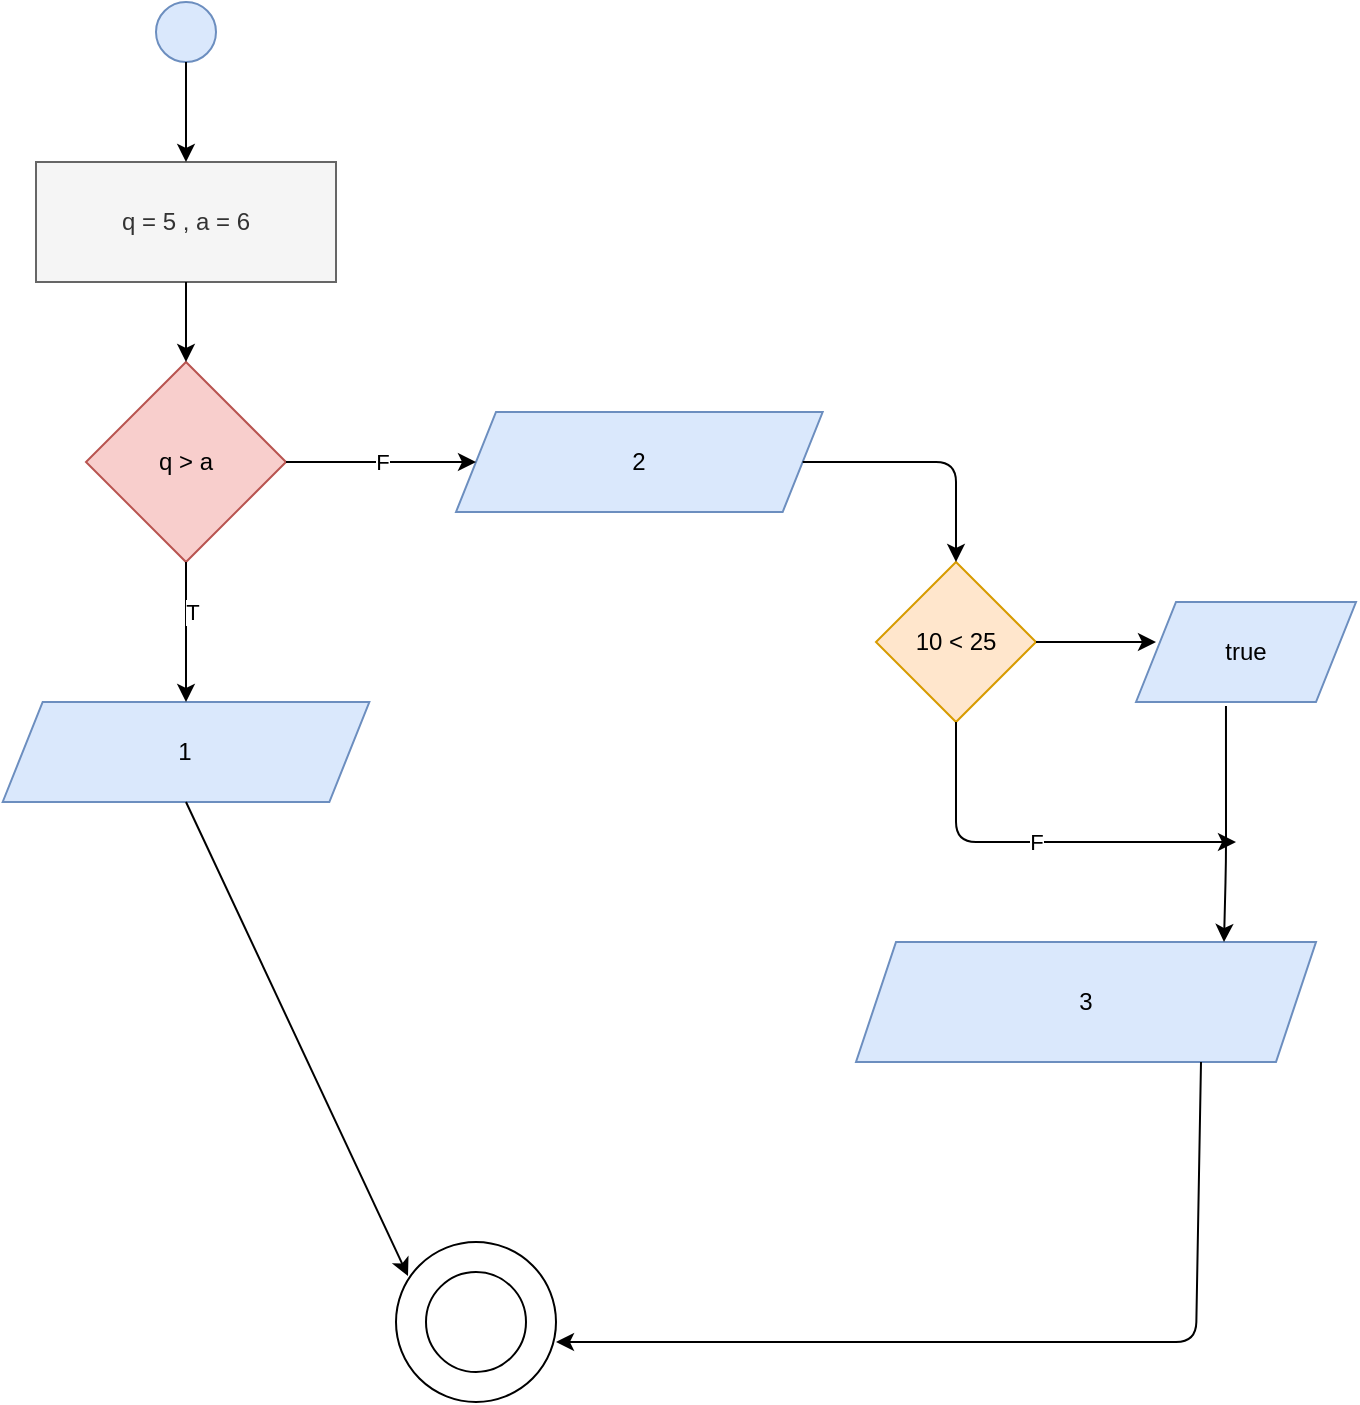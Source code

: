 <mxfile version="15.1.2" type="device"><diagram id="jXQe9g4cDS19hissFAtV" name="Page-1"><mxGraphModel dx="1422" dy="762" grid="1" gridSize="10" guides="1" tooltips="1" connect="1" arrows="1" fold="1" page="1" pageScale="1" pageWidth="850" pageHeight="1100" math="0" shadow="0"><root><mxCell id="0"/><mxCell id="1" parent="0"/><mxCell id="1pAjRb_Ej8BPs8u-BOEr-1" value="" style="ellipse;whiteSpace=wrap;html=1;aspect=fixed;fillColor=#dae8fc;strokeColor=#6c8ebf;" vertex="1" parent="1"><mxGeometry x="200" y="40" width="30" height="30" as="geometry"/></mxCell><mxCell id="1pAjRb_Ej8BPs8u-BOEr-2" value="q = 5 ,&amp;nbsp;a = 6" style="rounded=0;whiteSpace=wrap;html=1;fillColor=#f5f5f5;strokeColor=#666666;fontColor=#333333;" vertex="1" parent="1"><mxGeometry x="140" y="120" width="150" height="60" as="geometry"/></mxCell><mxCell id="1pAjRb_Ej8BPs8u-BOEr-3" value="q &amp;gt; a" style="rhombus;whiteSpace=wrap;html=1;fillColor=#f8cecc;strokeColor=#b85450;" vertex="1" parent="1"><mxGeometry x="165" y="220" width="100" height="100" as="geometry"/></mxCell><mxCell id="1pAjRb_Ej8BPs8u-BOEr-4" value="" style="endArrow=classic;html=1;exitX=0.5;exitY=1;exitDx=0;exitDy=0;entryX=0.5;entryY=0;entryDx=0;entryDy=0;" edge="1" parent="1" source="1pAjRb_Ej8BPs8u-BOEr-2" target="1pAjRb_Ej8BPs8u-BOEr-3"><mxGeometry width="50" height="50" relative="1" as="geometry"><mxPoint x="110" y="320" as="sourcePoint"/><mxPoint x="160" y="270" as="targetPoint"/></mxGeometry></mxCell><mxCell id="1pAjRb_Ej8BPs8u-BOEr-5" value="" style="endArrow=classic;html=1;exitX=0.5;exitY=1;exitDx=0;exitDy=0;" edge="1" parent="1" source="1pAjRb_Ej8BPs8u-BOEr-1" target="1pAjRb_Ej8BPs8u-BOEr-2"><mxGeometry width="50" height="50" relative="1" as="geometry"><mxPoint x="110" y="250" as="sourcePoint"/><mxPoint x="160" y="200" as="targetPoint"/></mxGeometry></mxCell><mxCell id="1pAjRb_Ej8BPs8u-BOEr-6" value="1" style="shape=parallelogram;perimeter=parallelogramPerimeter;whiteSpace=wrap;html=1;fixedSize=1;fillColor=#dae8fc;strokeColor=#6c8ebf;" vertex="1" parent="1"><mxGeometry x="123.34" y="390" width="183.33" height="50" as="geometry"/></mxCell><mxCell id="1pAjRb_Ej8BPs8u-BOEr-7" value="" style="endArrow=classic;html=1;exitX=0.5;exitY=1;exitDx=0;exitDy=0;entryX=0.5;entryY=0;entryDx=0;entryDy=0;" edge="1" parent="1" source="1pAjRb_Ej8BPs8u-BOEr-3" target="1pAjRb_Ej8BPs8u-BOEr-6"><mxGeometry width="50" height="50" relative="1" as="geometry"><mxPoint x="200" y="390" as="sourcePoint"/><mxPoint x="250" y="340" as="targetPoint"/></mxGeometry></mxCell><mxCell id="1pAjRb_Ej8BPs8u-BOEr-8" value="T" style="edgeLabel;html=1;align=center;verticalAlign=middle;resizable=0;points=[];" vertex="1" connectable="0" parent="1pAjRb_Ej8BPs8u-BOEr-7"><mxGeometry x="-0.286" y="3" relative="1" as="geometry"><mxPoint as="offset"/></mxGeometry></mxCell><mxCell id="1pAjRb_Ej8BPs8u-BOEr-9" value="2" style="shape=parallelogram;perimeter=parallelogramPerimeter;whiteSpace=wrap;html=1;fixedSize=1;fillColor=#dae8fc;strokeColor=#6c8ebf;" vertex="1" parent="1"><mxGeometry x="350" y="245" width="183.33" height="50" as="geometry"/></mxCell><mxCell id="1pAjRb_Ej8BPs8u-BOEr-10" value="F" style="endArrow=classic;html=1;exitX=1;exitY=0.5;exitDx=0;exitDy=0;entryX=0;entryY=0.5;entryDx=0;entryDy=0;" edge="1" parent="1" source="1pAjRb_Ej8BPs8u-BOEr-3" target="1pAjRb_Ej8BPs8u-BOEr-9"><mxGeometry width="50" height="50" relative="1" as="geometry"><mxPoint x="290" y="360" as="sourcePoint"/><mxPoint x="340" y="310" as="targetPoint"/></mxGeometry></mxCell><mxCell id="1pAjRb_Ej8BPs8u-BOEr-11" value="10 &amp;lt; 25" style="rhombus;whiteSpace=wrap;html=1;fillColor=#ffe6cc;strokeColor=#d79b00;" vertex="1" parent="1"><mxGeometry x="560" y="320" width="80" height="80" as="geometry"/></mxCell><mxCell id="1pAjRb_Ej8BPs8u-BOEr-12" value="" style="endArrow=classic;html=1;exitX=1;exitY=0.5;exitDx=0;exitDy=0;entryX=0.5;entryY=0;entryDx=0;entryDy=0;" edge="1" parent="1" source="1pAjRb_Ej8BPs8u-BOEr-9" target="1pAjRb_Ej8BPs8u-BOEr-11"><mxGeometry width="50" height="50" relative="1" as="geometry"><mxPoint x="620" y="300" as="sourcePoint"/><mxPoint x="670" y="250" as="targetPoint"/><Array as="points"><mxPoint x="600" y="270"/></Array></mxGeometry></mxCell><mxCell id="1pAjRb_Ej8BPs8u-BOEr-13" value="true" style="shape=parallelogram;perimeter=parallelogramPerimeter;whiteSpace=wrap;html=1;fixedSize=1;fillColor=#dae8fc;strokeColor=#6c8ebf;" vertex="1" parent="1"><mxGeometry x="690" y="340" width="110" height="50" as="geometry"/></mxCell><mxCell id="1pAjRb_Ej8BPs8u-BOEr-14" value="" style="endArrow=classic;html=1;exitX=1;exitY=0.5;exitDx=0;exitDy=0;" edge="1" parent="1" source="1pAjRb_Ej8BPs8u-BOEr-11"><mxGeometry width="50" height="50" relative="1" as="geometry"><mxPoint x="660" y="460" as="sourcePoint"/><mxPoint x="700" y="360" as="targetPoint"/></mxGeometry></mxCell><mxCell id="1pAjRb_Ej8BPs8u-BOEr-15" value="F" style="endArrow=classic;html=1;exitX=0.5;exitY=1;exitDx=0;exitDy=0;" edge="1" parent="1" source="1pAjRb_Ej8BPs8u-BOEr-11"><mxGeometry width="50" height="50" relative="1" as="geometry"><mxPoint x="610" y="500" as="sourcePoint"/><mxPoint x="740" y="460" as="targetPoint"/><Array as="points"><mxPoint x="600" y="460"/></Array></mxGeometry></mxCell><mxCell id="1pAjRb_Ej8BPs8u-BOEr-16" value="3" style="shape=parallelogram;perimeter=parallelogramPerimeter;whiteSpace=wrap;html=1;fixedSize=1;fillColor=#dae8fc;strokeColor=#6c8ebf;" vertex="1" parent="1"><mxGeometry x="550" y="510" width="230" height="60" as="geometry"/></mxCell><mxCell id="1pAjRb_Ej8BPs8u-BOEr-17" value="" style="endArrow=classic;html=1;exitX=0.409;exitY=1.04;exitDx=0;exitDy=0;exitPerimeter=0;entryX=0.8;entryY=0;entryDx=0;entryDy=0;entryPerimeter=0;" edge="1" parent="1" source="1pAjRb_Ej8BPs8u-BOEr-13" target="1pAjRb_Ej8BPs8u-BOEr-16"><mxGeometry width="50" height="50" relative="1" as="geometry"><mxPoint x="710" y="500" as="sourcePoint"/><mxPoint x="760" y="450" as="targetPoint"/><Array as="points"><mxPoint x="735" y="470"/></Array></mxGeometry></mxCell><mxCell id="1pAjRb_Ej8BPs8u-BOEr-18" value="" style="ellipse;whiteSpace=wrap;html=1;aspect=fixed;" vertex="1" parent="1"><mxGeometry x="320" y="660" width="80" height="80" as="geometry"/></mxCell><mxCell id="1pAjRb_Ej8BPs8u-BOEr-19" value="" style="ellipse;whiteSpace=wrap;html=1;aspect=fixed;" vertex="1" parent="1"><mxGeometry x="335" y="675" width="50" height="50" as="geometry"/></mxCell><mxCell id="1pAjRb_Ej8BPs8u-BOEr-20" value="" style="endArrow=classic;html=1;exitX=0.75;exitY=1;exitDx=0;exitDy=0;" edge="1" parent="1" source="1pAjRb_Ej8BPs8u-BOEr-16"><mxGeometry width="50" height="50" relative="1" as="geometry"><mxPoint x="590" y="730" as="sourcePoint"/><mxPoint x="400" y="710" as="targetPoint"/><Array as="points"><mxPoint x="720" y="710"/></Array></mxGeometry></mxCell><mxCell id="1pAjRb_Ej8BPs8u-BOEr-21" value="" style="endArrow=classic;html=1;exitX=0.5;exitY=1;exitDx=0;exitDy=0;entryX=0.075;entryY=0.213;entryDx=0;entryDy=0;entryPerimeter=0;" edge="1" parent="1" source="1pAjRb_Ej8BPs8u-BOEr-6" target="1pAjRb_Ej8BPs8u-BOEr-18"><mxGeometry width="50" height="50" relative="1" as="geometry"><mxPoint x="320" y="610" as="sourcePoint"/><mxPoint x="370" y="560" as="targetPoint"/></mxGeometry></mxCell></root></mxGraphModel></diagram></mxfile>